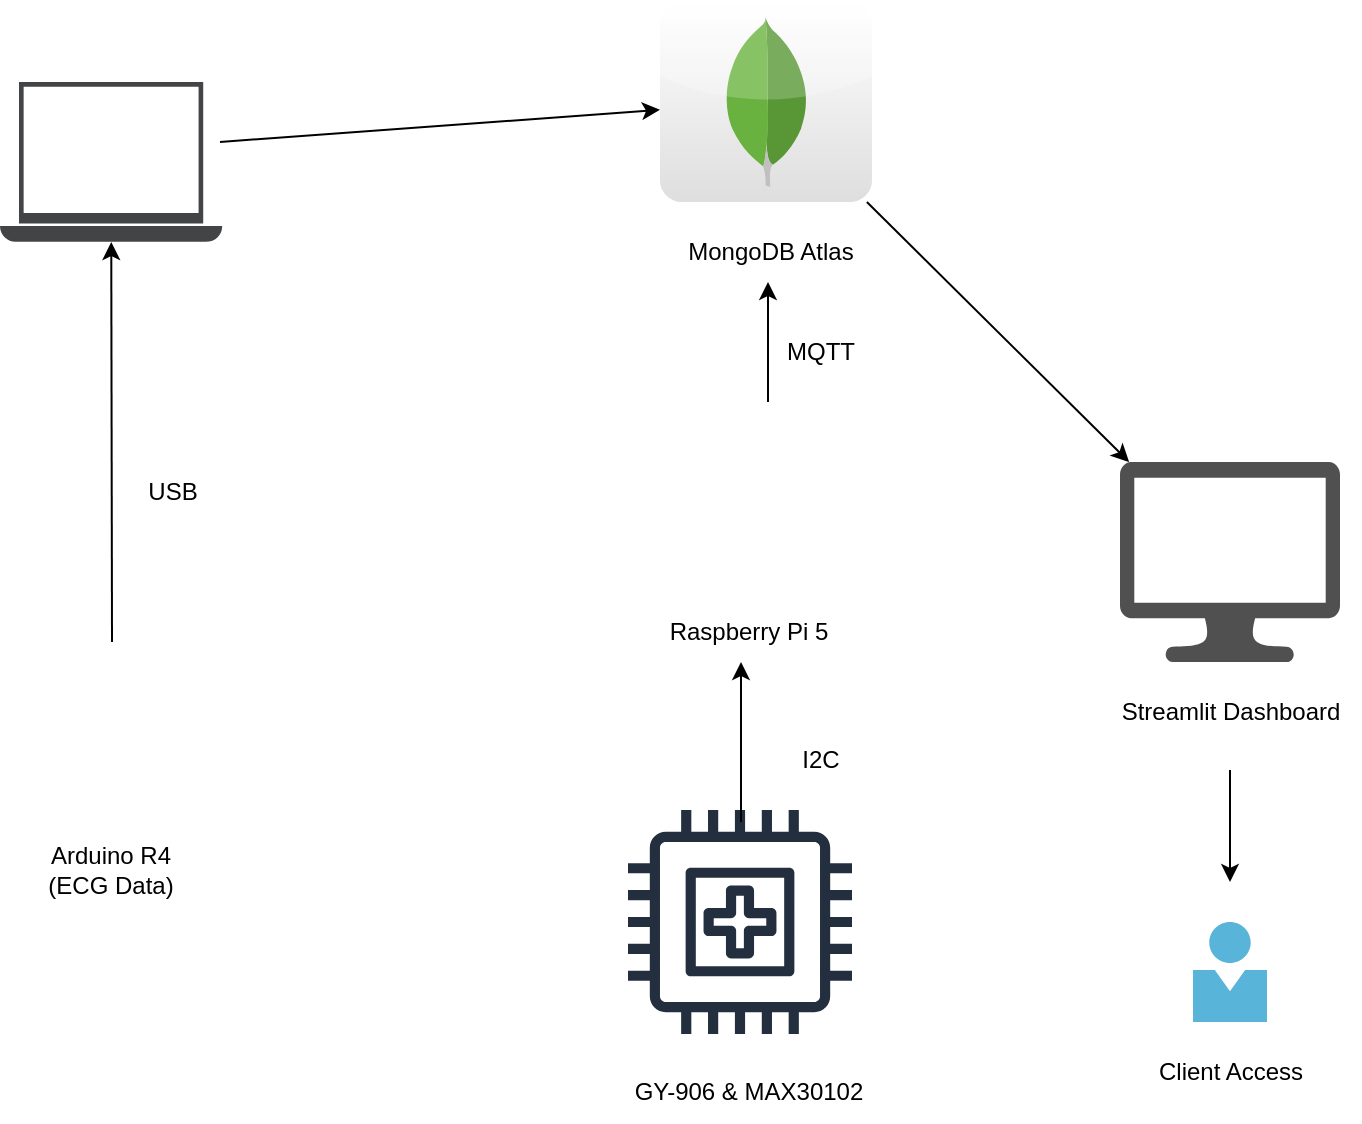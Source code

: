<mxfile version="26.2.2">
  <diagram name="Page-1" id="yz-_0o1dEmszSVwo9wnw">
    <mxGraphModel dx="2060" dy="1146" grid="1" gridSize="10" guides="1" tooltips="1" connect="1" arrows="1" fold="1" page="1" pageScale="1" pageWidth="1169" pageHeight="827" math="0" shadow="0">
      <root>
        <mxCell id="0" />
        <mxCell id="1" parent="0" />
        <mxCell id="yfzaWr1_IXJMrqRKUGf0-1" value="" style="shape=image;html=1;verticalAlign=top;verticalLabelPosition=bottom;labelBackgroundColor=#ffffff;imageAspect=0;aspect=fixed;image=https://cdn1.iconfinder.com/data/icons/bootstrap-vol-3/16/motherboard-128.png" parent="1" vertex="1">
          <mxGeometry x="90" y="364" width="100" height="100" as="geometry" />
        </mxCell>
        <mxCell id="yfzaWr1_IXJMrqRKUGf0-2" value="Arduino R4&lt;div&gt;(ECG Data)&lt;/div&gt;" style="text;html=1;align=center;verticalAlign=middle;resizable=0;points=[];autosize=1;strokeColor=none;fillColor=none;" parent="1" vertex="1">
          <mxGeometry x="100" y="464" width="90" height="40" as="geometry" />
        </mxCell>
        <mxCell id="yfzaWr1_IXJMrqRKUGf0-4" value="" style="shape=image;html=1;verticalAlign=top;verticalLabelPosition=bottom;labelBackgroundColor=#ffffff;imageAspect=0;aspect=fixed;image=https://cdn1.iconfinder.com/data/icons/bootstrap-vol-3/16/motherboard-128.png" parent="1" vertex="1">
          <mxGeometry x="411" y="250" width="100" height="100" as="geometry" />
        </mxCell>
        <mxCell id="yfzaWr1_IXJMrqRKUGf0-5" value="Raspberry Pi 5" style="text;html=1;align=center;verticalAlign=middle;resizable=0;points=[];autosize=1;strokeColor=none;fillColor=none;" parent="1" vertex="1">
          <mxGeometry x="414" y="350" width="100" height="30" as="geometry" />
        </mxCell>
        <mxCell id="yfzaWr1_IXJMrqRKUGf0-6" value="" style="endArrow=classic;html=1;rounded=0;" parent="1" edge="1" target="TEmSRwcLeM4jKB8MVU5H-2">
          <mxGeometry width="50" height="50" relative="1" as="geometry">
            <mxPoint x="146" y="370" as="sourcePoint" />
            <mxPoint x="277" y="340" as="targetPoint" />
          </mxGeometry>
        </mxCell>
        <mxCell id="yfzaWr1_IXJMrqRKUGf0-7" value="USB" style="text;html=1;align=center;verticalAlign=middle;resizable=0;points=[];autosize=1;strokeColor=none;fillColor=none;" parent="1" vertex="1">
          <mxGeometry x="151.11" y="280" width="50" height="30" as="geometry" />
        </mxCell>
        <mxCell id="yfzaWr1_IXJMrqRKUGf0-8" value="" style="dashed=0;outlineConnect=0;html=1;align=center;labelPosition=center;verticalLabelPosition=bottom;verticalAlign=top;shape=mxgraph.webicons.mongodb;gradientColor=#DFDEDE" parent="1" vertex="1">
          <mxGeometry x="420" y="50" width="106" height="100" as="geometry" />
        </mxCell>
        <mxCell id="yfzaWr1_IXJMrqRKUGf0-9" value="" style="endArrow=classic;html=1;rounded=0;" parent="1" edge="1">
          <mxGeometry width="50" height="50" relative="1" as="geometry">
            <mxPoint x="474" y="250" as="sourcePoint" />
            <mxPoint x="474" y="190" as="targetPoint" />
          </mxGeometry>
        </mxCell>
        <mxCell id="yfzaWr1_IXJMrqRKUGf0-10" value="MQTT" style="text;html=1;align=center;verticalAlign=middle;resizable=0;points=[];autosize=1;strokeColor=none;fillColor=none;" parent="1" vertex="1">
          <mxGeometry x="470" y="210" width="60" height="30" as="geometry" />
        </mxCell>
        <mxCell id="yfzaWr1_IXJMrqRKUGf0-11" value="MongoDB Atlas" style="text;html=1;align=center;verticalAlign=middle;resizable=0;points=[];autosize=1;strokeColor=none;fillColor=none;" parent="1" vertex="1">
          <mxGeometry x="420" y="160" width="110" height="30" as="geometry" />
        </mxCell>
        <mxCell id="yfzaWr1_IXJMrqRKUGf0-12" value="&lt;div&gt;&lt;br/&gt;&lt;/div&gt;" style="sketch=0;outlineConnect=0;fontColor=#232F3E;gradientColor=none;strokeColor=#232F3E;fillColor=#ffffff;dashed=0;verticalLabelPosition=bottom;verticalAlign=top;align=center;html=1;fontSize=12;fontStyle=0;aspect=fixed;shape=mxgraph.aws4.resourceIcon;resIcon=mxgraph.aws4.medical_emergency;" parent="1" vertex="1">
          <mxGeometry x="390" y="440" width="140" height="140" as="geometry" />
        </mxCell>
        <mxCell id="yfzaWr1_IXJMrqRKUGf0-13" value="" style="endArrow=classic;html=1;rounded=0;exitX=0.5;exitY=0;exitDx=0;exitDy=0;" parent="1" edge="1">
          <mxGeometry width="50" height="50" relative="1" as="geometry">
            <mxPoint x="460.5" y="460" as="sourcePoint" />
            <mxPoint x="460.5" y="380" as="targetPoint" />
          </mxGeometry>
        </mxCell>
        <mxCell id="yfzaWr1_IXJMrqRKUGf0-14" value="I2C" style="text;html=1;align=center;verticalAlign=middle;resizable=0;points=[];autosize=1;strokeColor=none;fillColor=none;" parent="1" vertex="1">
          <mxGeometry x="480" y="414" width="40" height="30" as="geometry" />
        </mxCell>
        <mxCell id="yfzaWr1_IXJMrqRKUGf0-17" value="GY-906 &amp;amp; MAX30102" style="text;html=1;align=center;verticalAlign=middle;resizable=0;points=[];autosize=1;strokeColor=none;fillColor=none;" parent="1" vertex="1">
          <mxGeometry x="394" y="580" width="140" height="30" as="geometry" />
        </mxCell>
        <mxCell id="yfzaWr1_IXJMrqRKUGf0-18" value="" style="sketch=0;pointerEvents=1;shadow=0;dashed=0;html=1;strokeColor=none;fillColor=#505050;labelPosition=center;verticalLabelPosition=bottom;verticalAlign=top;outlineConnect=0;align=center;shape=mxgraph.office.devices.lcd_monitor;" parent="1" vertex="1">
          <mxGeometry x="650" y="280" width="110" height="100" as="geometry" />
        </mxCell>
        <mxCell id="yfzaWr1_IXJMrqRKUGf0-19" value="" style="image;sketch=0;aspect=fixed;html=1;points=[];align=center;fontSize=12;image=img/lib/mscae/Person.svg;" parent="1" vertex="1">
          <mxGeometry x="686.5" y="510" width="37" height="50" as="geometry" />
        </mxCell>
        <mxCell id="yfzaWr1_IXJMrqRKUGf0-20" value="" style="endArrow=classic;html=1;rounded=0;" parent="1" edge="1" target="yfzaWr1_IXJMrqRKUGf0-18" source="yfzaWr1_IXJMrqRKUGf0-8">
          <mxGeometry width="50" height="50" relative="1" as="geometry">
            <mxPoint x="650" y="155" as="sourcePoint" />
            <mxPoint x="650" y="195" as="targetPoint" />
            <Array as="points" />
          </mxGeometry>
        </mxCell>
        <mxCell id="yfzaWr1_IXJMrqRKUGf0-21" value="" style="endArrow=classic;html=1;rounded=0;" parent="1" edge="1">
          <mxGeometry width="50" height="50" relative="1" as="geometry">
            <mxPoint x="705" y="434" as="sourcePoint" />
            <mxPoint x="705" y="490" as="targetPoint" />
            <Array as="points">
              <mxPoint x="704.5" y="434" />
            </Array>
          </mxGeometry>
        </mxCell>
        <mxCell id="yfzaWr1_IXJMrqRKUGf0-22" value="Streamlit Dashboard" style="text;html=1;align=center;verticalAlign=middle;resizable=0;points=[];autosize=1;strokeColor=none;fillColor=none;" parent="1" vertex="1">
          <mxGeometry x="640" y="390" width="130" height="30" as="geometry" />
        </mxCell>
        <mxCell id="yfzaWr1_IXJMrqRKUGf0-23" value="Client Access" style="text;html=1;align=center;verticalAlign=middle;resizable=0;points=[];autosize=1;strokeColor=none;fillColor=none;" parent="1" vertex="1">
          <mxGeometry x="655" y="570" width="100" height="30" as="geometry" />
        </mxCell>
        <mxCell id="TEmSRwcLeM4jKB8MVU5H-2" value="" style="sketch=0;pointerEvents=1;shadow=0;dashed=0;html=1;strokeColor=none;fillColor=#434445;aspect=fixed;labelPosition=center;verticalLabelPosition=bottom;verticalAlign=top;align=center;outlineConnect=0;shape=mxgraph.vvd.laptop;" vertex="1" parent="1">
          <mxGeometry x="90" y="90" width="111.11" height="80" as="geometry" />
        </mxCell>
        <mxCell id="TEmSRwcLeM4jKB8MVU5H-3" value="" style="endArrow=classic;html=1;rounded=0;exitX=0.99;exitY=0.375;exitDx=0;exitDy=0;exitPerimeter=0;" edge="1" parent="1" source="TEmSRwcLeM4jKB8MVU5H-2" target="yfzaWr1_IXJMrqRKUGf0-8">
          <mxGeometry width="50" height="50" relative="1" as="geometry">
            <mxPoint x="210" y="110" as="sourcePoint" />
            <mxPoint x="410" y="110" as="targetPoint" />
          </mxGeometry>
        </mxCell>
      </root>
    </mxGraphModel>
  </diagram>
</mxfile>
